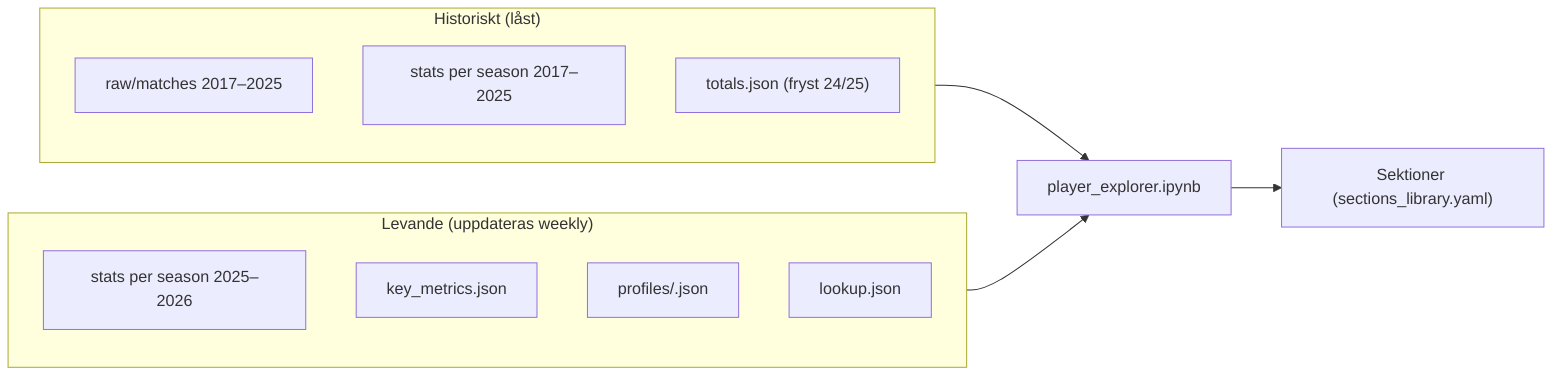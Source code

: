 flowchart LR

  subgraph HIST["Historiskt (låst)"]
    H1["raw/matches 2017–2025"]
    H2["stats per season 2017–2025"]
    H3["totals.json (fryst 24/25)"]
  end

  subgraph LIVE["Levande (uppdateras weekly)"]
    L1["stats per season 2025–2026"]
    L2["key_metrics.json"]
    L3["profiles/<player_id>.json"]
    L4["lookup.json"]
  end

  HIST --> NOTE["player_explorer.ipynb"]
  LIVE --> NOTE
  NOTE --> PODCAST["Sektioner (sections_library.yaml)"]